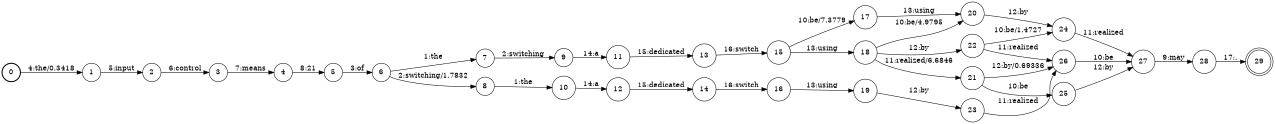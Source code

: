 digraph FST {
rankdir = LR;
size = "8.5,11";
label = "";
center = 1;
orientation = Portrait;
ranksep = "0.4";
nodesep = "0.25";
0 [label = "0", shape = circle, style = bold, fontsize = 14]
	0 -> 1 [label = "4:the/0.3418", fontsize = 14];
1 [label = "1", shape = circle, style = solid, fontsize = 14]
	1 -> 2 [label = "5:input", fontsize = 14];
2 [label = "2", shape = circle, style = solid, fontsize = 14]
	2 -> 3 [label = "6:control", fontsize = 14];
3 [label = "3", shape = circle, style = solid, fontsize = 14]
	3 -> 4 [label = "7:means", fontsize = 14];
4 [label = "4", shape = circle, style = solid, fontsize = 14]
	4 -> 5 [label = "8:21", fontsize = 14];
5 [label = "5", shape = circle, style = solid, fontsize = 14]
	5 -> 6 [label = "3:of", fontsize = 14];
6 [label = "6", shape = circle, style = solid, fontsize = 14]
	6 -> 8 [label = "2:switching/1.7832", fontsize = 14];
	6 -> 7 [label = "1:the", fontsize = 14];
7 [label = "7", shape = circle, style = solid, fontsize = 14]
	7 -> 9 [label = "2:switching", fontsize = 14];
8 [label = "8", shape = circle, style = solid, fontsize = 14]
	8 -> 10 [label = "1:the", fontsize = 14];
9 [label = "9", shape = circle, style = solid, fontsize = 14]
	9 -> 11 [label = "14:a", fontsize = 14];
10 [label = "10", shape = circle, style = solid, fontsize = 14]
	10 -> 12 [label = "14:a", fontsize = 14];
11 [label = "11", shape = circle, style = solid, fontsize = 14]
	11 -> 13 [label = "15:dedicated", fontsize = 14];
12 [label = "12", shape = circle, style = solid, fontsize = 14]
	12 -> 14 [label = "15:dedicated", fontsize = 14];
13 [label = "13", shape = circle, style = solid, fontsize = 14]
	13 -> 15 [label = "16:switch", fontsize = 14];
14 [label = "14", shape = circle, style = solid, fontsize = 14]
	14 -> 16 [label = "16:switch", fontsize = 14];
15 [label = "15", shape = circle, style = solid, fontsize = 14]
	15 -> 17 [label = "10:be/7.3779", fontsize = 14];
	15 -> 18 [label = "13:using", fontsize = 14];
16 [label = "16", shape = circle, style = solid, fontsize = 14]
	16 -> 19 [label = "13:using", fontsize = 14];
17 [label = "17", shape = circle, style = solid, fontsize = 14]
	17 -> 20 [label = "13:using", fontsize = 14];
18 [label = "18", shape = circle, style = solid, fontsize = 14]
	18 -> 20 [label = "10:be/4.9795", fontsize = 14];
	18 -> 21 [label = "11:realized/6.6846", fontsize = 14];
	18 -> 22 [label = "12:by", fontsize = 14];
19 [label = "19", shape = circle, style = solid, fontsize = 14]
	19 -> 23 [label = "12:by", fontsize = 14];
20 [label = "20", shape = circle, style = solid, fontsize = 14]
	20 -> 24 [label = "12:by", fontsize = 14];
21 [label = "21", shape = circle, style = solid, fontsize = 14]
	21 -> 25 [label = "10:be", fontsize = 14];
	21 -> 26 [label = "12:by/0.69336", fontsize = 14];
22 [label = "22", shape = circle, style = solid, fontsize = 14]
	22 -> 24 [label = "10:be/1.4727", fontsize = 14];
	22 -> 26 [label = "11:realized", fontsize = 14];
23 [label = "23", shape = circle, style = solid, fontsize = 14]
	23 -> 26 [label = "11:realized", fontsize = 14];
24 [label = "24", shape = circle, style = solid, fontsize = 14]
	24 -> 27 [label = "11:realized", fontsize = 14];
25 [label = "25", shape = circle, style = solid, fontsize = 14]
	25 -> 27 [label = "12:by", fontsize = 14];
26 [label = "26", shape = circle, style = solid, fontsize = 14]
	26 -> 27 [label = "10:be", fontsize = 14];
27 [label = "27", shape = circle, style = solid, fontsize = 14]
	27 -> 28 [label = "9:may", fontsize = 14];
28 [label = "28", shape = circle, style = solid, fontsize = 14]
	28 -> 29 [label = "17:.", fontsize = 14];
29 [label = "29", shape = doublecircle, style = solid, fontsize = 14]
}
